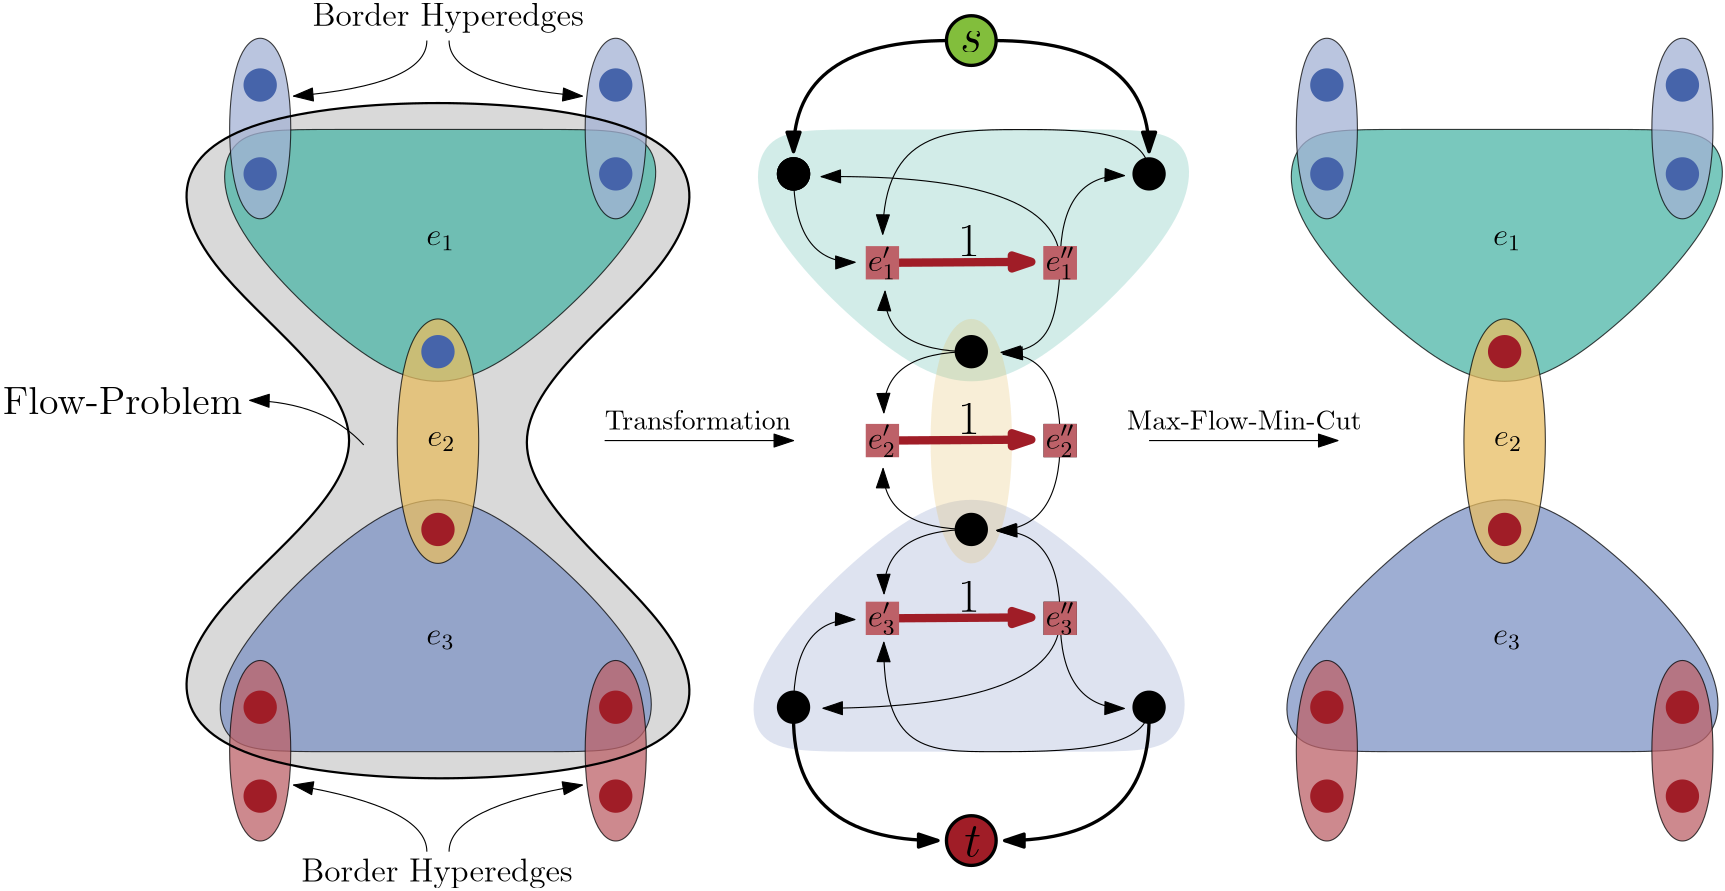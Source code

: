 <?xml version="1.0"?>
<!DOCTYPE ipe SYSTEM "ipe.dtd">
<ipe version="70107" creator="Ipe 7.1.10">
<info created="D:20171009143434" modified="D:20171018074529"/>
<ipestyle name="basic">
<symbol name="arrow/arc(spx)">
<path stroke="sym-stroke" fill="sym-stroke" pen="sym-pen">
0 0 m
-1 0.333 l
-1 -0.333 l
h
</path>
</symbol>
<symbol name="arrow/farc(spx)">
<path stroke="sym-stroke" fill="white" pen="sym-pen">
0 0 m
-1 0.333 l
-1 -0.333 l
h
</path>
</symbol>
<symbol name="arrow/ptarc(spx)">
<path stroke="sym-stroke" fill="sym-stroke" pen="sym-pen">
0 0 m
-1 0.333 l
-0.8 0 l
-1 -0.333 l
h
</path>
</symbol>
<symbol name="arrow/fptarc(spx)">
<path stroke="sym-stroke" fill="white" pen="sym-pen">
0 0 m
-1 0.333 l
-0.8 0 l
-1 -0.333 l
h
</path>
</symbol>
<symbol name="mark/circle(sx)" transformations="translations">
<path fill="sym-stroke">
0.6 0 0 0.6 0 0 e
0.4 0 0 0.4 0 0 e
</path>
</symbol>
<symbol name="mark/disk(sx)" transformations="translations">
<path fill="sym-stroke">
0.6 0 0 0.6 0 0 e
</path>
</symbol>
<symbol name="mark/fdisk(sfx)" transformations="translations">
<group>
<path fill="sym-fill">
0.5 0 0 0.5 0 0 e
</path>
<path fill="sym-stroke" fillrule="eofill">
0.6 0 0 0.6 0 0 e
0.4 0 0 0.4 0 0 e
</path>
</group>
</symbol>
<symbol name="mark/box(sx)" transformations="translations">
<path fill="sym-stroke" fillrule="eofill">
-0.6 -0.6 m
0.6 -0.6 l
0.6 0.6 l
-0.6 0.6 l
h
-0.4 -0.4 m
0.4 -0.4 l
0.4 0.4 l
-0.4 0.4 l
h
</path>
</symbol>
<symbol name="mark/square(sx)" transformations="translations">
<path fill="sym-stroke">
-0.6 -0.6 m
0.6 -0.6 l
0.6 0.6 l
-0.6 0.6 l
h
</path>
</symbol>
<symbol name="mark/fsquare(sfx)" transformations="translations">
<group>
<path fill="sym-fill">
-0.5 -0.5 m
0.5 -0.5 l
0.5 0.5 l
-0.5 0.5 l
h
</path>
<path fill="sym-stroke" fillrule="eofill">
-0.6 -0.6 m
0.6 -0.6 l
0.6 0.6 l
-0.6 0.6 l
h
-0.4 -0.4 m
0.4 -0.4 l
0.4 0.4 l
-0.4 0.4 l
h
</path>
</group>
</symbol>
<symbol name="mark/cross(sx)" transformations="translations">
<group>
<path fill="sym-stroke">
-0.43 -0.57 m
0.57 0.43 l
0.43 0.57 l
-0.57 -0.43 l
h
</path>
<path fill="sym-stroke">
-0.43 0.57 m
0.57 -0.43 l
0.43 -0.57 l
-0.57 0.43 l
h
</path>
</group>
</symbol>
<symbol name="arrow/fnormal(spx)">
<path stroke="sym-stroke" fill="white" pen="sym-pen">
0 0 m
-1 0.333 l
-1 -0.333 l
h
</path>
</symbol>
<symbol name="arrow/pointed(spx)">
<path stroke="sym-stroke" fill="sym-stroke" pen="sym-pen">
0 0 m
-1 0.333 l
-0.8 0 l
-1 -0.333 l
h
</path>
</symbol>
<symbol name="arrow/fpointed(spx)">
<path stroke="sym-stroke" fill="white" pen="sym-pen">
0 0 m
-1 0.333 l
-0.8 0 l
-1 -0.333 l
h
</path>
</symbol>
<symbol name="arrow/linear(spx)">
<path stroke="sym-stroke" pen="sym-pen">
-1 0.333 m
0 0 l
-1 -0.333 l
</path>
</symbol>
<symbol name="arrow/fdouble(spx)">
<path stroke="sym-stroke" fill="white" pen="sym-pen">
0 0 m
-1 0.333 l
-1 -0.333 l
h
-1 0 m
-2 0.333 l
-2 -0.333 l
h
</path>
</symbol>
<symbol name="arrow/double(spx)">
<path stroke="sym-stroke" fill="sym-stroke" pen="sym-pen">
0 0 m
-1 0.333 l
-1 -0.333 l
h
-1 0 m
-2 0.333 l
-2 -0.333 l
h
</path>
</symbol>
<pen name="heavier" value="0.8"/>
<pen name="fat" value="1.2"/>
<pen name="ultrafat" value="2"/>
<symbolsize name="large" value="5"/>
<symbolsize name="small" value="2"/>
<symbolsize name="tiny" value="1.1"/>
<arrowsize name="large" value="10"/>
<arrowsize name="small" value="5"/>
<arrowsize name="tiny" value="3"/>
<color name="red" value="1 0 0"/>
<color name="green" value="0 1 0"/>
<color name="blue" value="0 0 1"/>
<color name="yellow" value="1 1 0"/>
<color name="orange" value="1 0.647 0"/>
<color name="gold" value="1 0.843 0"/>
<color name="purple" value="0.627 0.125 0.941"/>
<color name="gray" value="0.745"/>
<color name="brown" value="0.647 0.165 0.165"/>
<color name="navy" value="0 0 0.502"/>
<color name="pink" value="1 0.753 0.796"/>
<color name="seagreen" value="0.18 0.545 0.341"/>
<color name="turquoise" value="0.251 0.878 0.816"/>
<color name="violet" value="0.933 0.51 0.933"/>
<color name="darkblue" value="0 0 0.545"/>
<color name="darkcyan" value="0 0.545 0.545"/>
<color name="darkgray" value="0.663"/>
<color name="darkgreen" value="0 0.392 0"/>
<color name="darkmagenta" value="0.545 0 0.545"/>
<color name="darkorange" value="1 0.549 0"/>
<color name="darkred" value="0.545 0 0"/>
<color name="lightblue" value="0.678 0.847 0.902"/>
<color name="lightcyan" value="0.878 1 1"/>
<color name="lightgray" value="0.827"/>
<color name="lightgreen" value="0.565 0.933 0.565"/>
<color name="lightyellow" value="1 1 0.878"/>
<dashstyle name="dashed" value="[4] 0"/>
<dashstyle name="dotted" value="[1 3] 0"/>
<dashstyle name="dash dotted" value="[4 2 1 2] 0"/>
<dashstyle name="dash dot dotted" value="[4 2 1 2 1 2] 0"/>
<textsize name="large" value="\large"/>
<textsize name="Large" value="\Large"/>
<textsize name="LARGE" value="\LARGE"/>
<textsize name="huge" value="\huge"/>
<textsize name="Huge" value="\Huge"/>
<textsize name="small" value="\small"/>
<textsize name="footnote" value="\footnotesize"/>
<textsize name="tiny" value="\tiny"/>
<textstyle name="center" begin="\begin{center}" end="\end{center}"/>
<textstyle name="itemize" begin="\begin{itemize}" end="\end{itemize}"/>
<textstyle name="item" begin="\begin{itemize}\item{}" end="\end{itemize}"/>
<gridsize name="4 pts" value="4"/>
<gridsize name="8 pts (~3 mm)" value="8"/>
<gridsize name="16 pts (~6 mm)" value="16"/>
<gridsize name="32 pts (~12 mm)" value="32"/>
<gridsize name="10 pts (~3.5 mm)" value="10"/>
<gridsize name="20 pts (~7 mm)" value="20"/>
<gridsize name="14 pts (~5 mm)" value="14"/>
<gridsize name="28 pts (~10 mm)" value="28"/>
<gridsize name="56 pts (~20 mm)" value="56"/>
<anglesize name="90 deg" value="90"/>
<anglesize name="60 deg" value="60"/>
<anglesize name="45 deg" value="45"/>
<anglesize name="30 deg" value="30"/>
<anglesize name="22.5 deg" value="22.5"/>
<opacity name="10%" value="0.1"/>
<opacity name="30%" value="0.3"/>
<opacity name="50%" value="0.5"/>
<opacity name="75%" value="0.75"/>
<tiling name="falling" angle="-60" step="4" width="1"/>
<tiling name="rising" angle="30" step="4" width="1"/>
</ipestyle>
<ipestyle name="kitcolors">
<color name="KITwhite" value="1"/>
<color name="KITblack" value="0"/>
<color name="KITblack70" value="0.3"/>
<color name="KITblack50" value="0.5"/>
<color name="KITblack30" value="0.7"/>
<color name="KITblack15" value="0.85"/>
<color name="KITgreen" value="0 0.588 0.509"/>
<color name="KITgreen70" value="0.3 0.711 0.656"/>
<color name="KITgreen50" value="0.5 0.794 0.754"/>
<color name="KITgreen30" value="0.7 0.876 0.852"/>
<color name="KITgreen15" value="0.85 0.938 0.926"/>
<color name="KITblue" value="0.274 0.392 0.666"/>
<color name="KITblue70" value="0.492 0.574 0.766"/>
<color name="KITblue50" value="0.637 0.696 0.833"/>
<color name="KITblue30" value="0.782 0.817 0.9"/>
<color name="KITblue15" value="0.891 0.908 0.95"/>
<color name="KITred" value="0.627 0.117 0.156"/>
<color name="KITred70" value="0.739 0.382 0.409"/>
<color name="KITred50" value="0.813 0.558 0.578"/>
<color name="KITred30" value="0.888 0.735 0.747"/>
<color name="KITred15" value="0.944 0.867 0.873"/>
<color name="KITpalegreen" value="0.509 0.745 0.235"/>
<color name="KITpalegreen70" value="0.656 0.821 0.464"/>
<color name="KITpalegreen50" value="0.754 0.872 0.617"/>
<color name="KITpalegreen30" value="0.852 0.923 0.77"/>
<color name="KITpalegreen15" value="0.926 0.961 0.885"/>
<color name="KITyellow" value="0.98 0.901 0.078"/>
<color name="KITyellow70" value="0.986 0.931 0.354"/>
<color name="KITyellow50" value="0.99 0.95 0.539"/>
<color name="KITyellow30" value="0.994 0.97 0.723"/>
<color name="KITyellow15" value="0.997 0.985 0.861"/>
<color name="KITorange" value="0.862 0.627 0.117"/>
<color name="KITorange70" value="0.903 0.739 0.382"/>
<color name="KITorange50" value="0.931 0.813 0.558"/>
<color name="KITorange30" value="0.958 0.888 0.735"/>
<color name="KITorange15" value="0.979 0.944 0.867"/>
<color name="KITbrown" value="0.627 0.509 0.196"/>
<color name="KITbrown70" value="0.739 0.656 0.437"/>
<color name="KITbrown50" value="0.813 0.754 0.598"/>
<color name="KITbrown30" value="0.888 0.852 0.758"/>
<color name="KITbrown15" value="0.944 0.926 0.879"/>
<color name="KITlilac" value="0.627 0 0.47"/>
<color name="KITlilac70" value="0.739 0.3 0.629"/>
<color name="KITlilac50" value="0.813 0.5 0.735"/>
<color name="KITlilac30" value="0.888 0.7 0.841"/>
<color name="KITlilac15" value="0.944 0.85 0.92"/>
<color name="KITcyanblue" value="0.313 0.666 0.901"/>
<color name="KITcyanblue70" value="0.519 0.766 0.931"/>
<color name="KITcyanblue50" value="0.656 0.833 0.95"/>
<color name="KITcyanblue30" value="0.794 0.9 0.97"/>
<color name="KITcyanblue15" value="0.897 0.95 0.985"/>
<color name="KITseablue" value="0.196 0.313 0.549"/>
<color name="KITseablue70" value="0.437 0.519 0.684"/>
<color name="KITseablue50" value="0.598 0.656 0.774"/>
<color name="KITseablue30" value="0.758 0.794 0.864"/>
<color name="KITseablue15" value="0.879 0.897 0.932"/>
</ipestyle>
<ipestyle name="bigpaper">
<layout paper="10000 6000" origin="0 0" frame="10000 6000"/>
<titlestyle pos="10 10" size="LARGE" color="title"  valign="baseline"/>
</ipestyle>
<ipestyle name="transparency">
<opacity name="10%" value="0.1"/>
<opacity name="50%" value="0.5"/>
<opacity name="75%" value="0.75"/>
<opacity name="25%" value="0.25"/>
</ipestyle>
<page>
<layer name="alpha"/>
<view layers="alpha" active="alpha"/>
<path layer="alpha" fill="KITblack15">
928 1632
928 1692
1120 1692
1120 1632
1024 1568
1120 1500
1120 1444
928 1444
928 1504
1024 1568 u
</path>
<path matrix="-1 0 0 -1 2240 3136" fill="KITblue70" opacity="25%">
944 1648
947.2 1680
976 1680
1072 1680
1104 1680
1104 1648
1056 1600
1024 1584
992 1600 u
</path>
<path matrix="1 0 0 1 192 0" fill="KITgreen70" opacity="25%">
944 1648
947.2 1680
976 1680
1072 1680
1104 1680
1104 1648
1056 1600
1024 1584
992 1600 u
</path>
<path matrix="1 0 0 1 192 -0.219839" fill="KITorange70" opacity="25%">
1008 1616
1040 1616
1040 1520
1008 1520 u
</path>
<path matrix="1 0 0 1 -64 -128" stroke="KITred" pen="3" rarrow="normal/normal">
1301.61 1632.34 m
1248 1632 l
</path>
<path matrix="1 0 0 1 -64 0" stroke="KITred" pen="3" rarrow="normal/normal">
1301.61 1568.34 m
1248 1568 l
</path>
<path matrix="1 0 0 1 -64 0" stroke="KITred" pen="3" rarrow="normal/normal">
1301.61 1632.34 m
1248 1632 l
</path>
<path matrix="-1 0 0 -1 2048 3136" stroke="black" fill="KITblue70" opacity="75%">
944 1648
947.2 1680
976 1680
1072 1680
1104 1680
1104 1648
1056 1600
1024 1584
992 1600 u
</path>
<path stroke="black" fill="KITgreen70" opacity="75%">
944 1648
947.2 1680
976 1680
1072 1680
1104 1680
1104 1648
1056 1600
1024 1584
992 1600 u
</path>
<path matrix="1 0 0 1 0 -0.219839" stroke="black" fill="KITorange70" opacity="75%">
1008 1616
1040 1616
1040 1520
1008 1520 u
</path>
<use name="mark/disk(sx)" pos="1024 1600" size="10" stroke="KITblue"/>
<use name="mark/disk(sx)" pos="1024 1536" size="10" stroke="KITred"/>
<text matrix="1 0 0 1 -100.18 54.3272" transformations="translations" pos="1120 1584" stroke="black" type="label" width="10.158" height="5.151" depth="1.79" valign="baseline" size="large">$e_1$</text>
<text matrix="1 0 0 1 -99.8941 -17.9607" transformations="translations" pos="1120 1584" stroke="black" type="label" width="10.158" height="5.151" depth="1.79" valign="baseline" size="large">$e_2$</text>
<text matrix="1 0 0 1 -100.18 -89.4256" transformations="translations" pos="1120 1584" stroke="black" type="label" width="10.158" height="5.151" depth="1.79" valign="baseline" size="large">$e_3$</text>
<use matrix="1 0 0 1 192 0" name="mark/disk(sx)" pos="960 1664" size="10" stroke="black"/>
<use matrix="1 0 0 1 320 0" name="mark/disk(sx)" pos="960 1664" size="10" stroke="black"/>
<use matrix="1 0 0 1 256 -64" name="mark/disk(sx)" pos="960 1664" size="10" stroke="black"/>
<use matrix="1 0 0 1 320 -192" name="mark/disk(sx)" pos="960 1664" size="10" stroke="black"/>
<use matrix="1 0 0 1 192 0" name="mark/disk(sx)" pos="960 1664" size="10" stroke="black"/>
<use matrix="1 0 0 1 192 0" name="mark/disk(sx)" pos="960 1664" size="10" stroke="black"/>
<use matrix="1 0 0 1 256 -128" name="mark/disk(sx)" pos="960 1664" size="10" stroke="black"/>
<use matrix="1 0 0 1 192 -192" name="mark/disk(sx)" pos="960 1664" size="10" stroke="black"/>
<use matrix="1 0 0 1 288 -160" name="mark/square(sx)" pos="960 1664" size="10" stroke="black"/>
<use matrix="1 0 0 1 288 -96" name="mark/square(sx)" pos="960 1664" size="10" stroke="black"/>
<use matrix="1 0 0 1 288 -32" name="mark/square(sx)" pos="960 1664" size="10" stroke="KITred70"/>
<path matrix="1 0 0 1 -64 0" stroke="black" rarrow="normal/normal">
1290.7 1599.73 m
1304.71 1599.73
1311.95 1614.71
1312 1632
1312 1632 c
</path>
<path matrix="1 0 0 1 -64 0" stroke="black" rarrow="normal/normal">
1248.11 1642.26 m
1248.48 1679.79
1296 1680
1344 1680
1344 1664 c
</path>
<path matrix="1 0 0 1 -64 0" stroke="black" rarrow="normal/normal">
1248.24 1557.96 m
1248 1536
1280 1536 c
</path>
<path matrix="1 0 0 1 -64 0" stroke="black" rarrow="normal/normal">
1248.52 1577.97 m
1248 1600
1280 1600 c
</path>
<path matrix="1 0 0 1 -64 0" stroke="black" rarrow="normal/normal">
1289.11 1535.67 m
1312 1536
1312 1568 c
</path>
<path matrix="1 0 0 1 -64 0" stroke="black" rarrow="normal/normal">
1291.39 1599.12 m
1312 1600
1312 1568 c
</path>
<path matrix="1 0 0 1 -64 0" stroke="black" rarrow="normal/normal">
1238.18 1632.18 m
1216 1632
1216 1664 c
</path>
<path matrix="1 0 0 1 -64 0" stroke="black" rarrow="normal/normal">
1248.95 1621.78 m
1248 1600
1280 1600 c
</path>
<path matrix="1 0 0 1 -64 0" stroke="black" rarrow="normal/normal">
1225.92 1663.02 m
1312 1664
1312 1632 c
</path>
<path matrix="1 0 0 1 -64 0" stroke="black" rarrow="normal/normal">
1335.15 1663.39 m
1312 1664
1312 1632 c
</path>
<path matrix="1 0 0 1 -64 0" stroke="black" rarrow="normal/normal">
1248.58 1512.83 m
1248 1536
1280 1536 c
</path>
<path matrix="1 0 0 1 -64 0" stroke="black" rarrow="normal/normal">
1238.11 1503.57 m
1216 1504
1216 1472 c
</path>
<path matrix="1 0 0 1 -64 0" stroke="black" rarrow="normal/normal">
1226.59 1471.62 m
1312 1472
1312 1504 c
</path>
<path matrix="1 0 0 1 -64 0" stroke="black" rarrow="normal/normal">
1248.51 1495.4 m
1248 1456
1280 1456
1344 1456
1344 1472 c
</path>
<path matrix="1 0 0 1 -64 0" stroke="black" rarrow="normal/normal">
1289.42 1535.42 m
1312 1536
1312 1504 c
</path>
<path matrix="1 0 0 1 -64 0" stroke="black" rarrow="normal/normal">
1335.1 1471.55 m
1312 1472
1312 1504 c
</path>
<use matrix="1 0 0 1 224 -96" name="mark/square(sx)" pos="960 1664" size="10" stroke="KITred70"/>
<use matrix="1 0 0 1 224 -32" name="mark/square(sx)" pos="960 1664" size="10" stroke="KITred70"/>
<use matrix="1 0 0 1 224 -160" name="mark/square(sx)" pos="960 1664" size="10" stroke="KITred70"/>
<use matrix="1 0 0 1 288 -32" name="mark/square(sx)" pos="960 1664" size="10" stroke="KITred70"/>
<use matrix="1 0 0 1 288 -96" name="mark/square(sx)" pos="960 1664" size="10" stroke="KITred70"/>
<use matrix="1 0 0 1 288 -160" name="mark/square(sx)" pos="960 1664" size="10" stroke="KITred70"/>
<text matrix="1 0 0 1 75.0902 -141.666" transformations="translations" pos="1136 1712" stroke="KITblack" type="label" width="7.895" height="11.097" depth="0" valign="baseline" size="LARGE">$1$</text>
<text matrix="1 0 0 1 58.681 45.039" transformations="translations" pos="1120 1584" stroke="black" type="label" width="10.158" height="8.772" depth="2.95" valign="baseline" size="large">$e_1&apos;$</text>
<text matrix="1 0 0 1 58.681 -18.961" transformations="translations" pos="1120 1584" stroke="black" type="label" width="10.158" height="8.772" depth="2.95" valign="baseline" size="large">$e_2&apos;$</text>
<text matrix="1 0 0 1 58.681 -82.961" transformations="translations" pos="1120 1584" stroke="black" type="label" width="10.158" height="8.772" depth="2.95" valign="baseline" size="large">$e_3&apos;$</text>
<text matrix="1 0 0 1 122.681 -82.961" transformations="translations" pos="1120 1584" stroke="black" type="label" width="10.517" height="8.772" depth="2.95" valign="baseline" size="large">$e_3&apos;&apos;$</text>
<text matrix="1 0 0 1 122.681 -18.961" transformations="translations" pos="1120 1584" stroke="black" type="label" width="10.517" height="8.772" depth="2.95" valign="baseline" size="large">$e_2&apos;&apos;$</text>
<text matrix="1 0 0 1 122.681 45.039" transformations="translations" pos="1120 1584" stroke="black" type="label" width="10.517" height="8.772" depth="2.95" valign="baseline" size="large">$e_1&apos;&apos;$</text>
<path stroke="black" pen="fat" arrow="normal/normal">
1152 1468 m
1152 1424
1204 1424 c
</path>
<path stroke="black" pen="fat" arrow="normal/normal">
1280 1468 m
1280 1424
1228 1424 c
</path>
<path stroke="KITblack" fill="KITred" pen="fat">
8.94427 0 0 8.94427 1216 1424 e
</path>
<path stroke="black" pen="fat" arrow="normal/normal">
1208 1712 m
1152 1712
1152 1672 c
</path>
<path stroke="black" pen="fat" arrow="normal/normal">
1224 1712 m
1280 1712
1280 1672 c
</path>
<path matrix="1 0 0 1 0 288" stroke="KITblack" fill="KITpalegreen" pen="fat">
8.94427 0 0 8.94427 1216 1424 e
</path>
<text matrix="1 0 0 1 0 -8" transformations="translations" pos="1212 1716" stroke="KITblack" type="label" width="7.94" height="7.412" depth="0" valign="baseline" size="LARGE">$s$</text>
<text matrix="1 0 0 1 1.47107 -297.594" transformations="translations" pos="1212 1716" stroke="KITblack" type="label" width="6.087" height="10.589" depth="0" valign="baseline" size="LARGE">$t$</text>
<path matrix="0.75 0 0 0.738506 192 298.355" stroke="black" fill="KITred70" opacity="75%">
1008 1616
1040 1616
1040 1520
1008 1520 u
</path>
<use name="mark/disk(sx)" pos="960 1472" size="10" stroke="KITred"/>
<use matrix="1 0 0 1 0 -32" name="mark/disk(sx)" pos="960 1472" size="10" stroke="KITred"/>
<path matrix="0.75 0 0 0.738506 320 298.355" stroke="black" fill="KITred70" opacity="75%">
1008 1616
1040 1616
1040 1520
1008 1520 u
</path>
<use matrix="1 0 0 1 0 -32" name="mark/disk(sx)" pos="1088 1472" size="10" stroke="KITred"/>
<use name="mark/disk(sx)" pos="1088 1472" size="10" stroke="KITred"/>
<path matrix="0.75 0 0 0.738506 192 522.355" stroke="black" fill="KITblue50" opacity="75%">
1008 1616
1040 1616
1040 1520
1008 1520 u
</path>
<use name="mark/disk(sx)" pos="960 1664" size="10" stroke="KITblue"/>
<use matrix="1 0 0 1 0 32" name="mark/disk(sx)" pos="960 1664" size="10" stroke="KITblue"/>
<path matrix="0.75 0 0 0.738506 320 522.355" stroke="black" fill="KITblue50" opacity="75%">
1008 1616
1040 1616
1040 1520
1008 1520 u
</path>
<use name="mark/disk(sx)" pos="1088 1664" size="10" stroke="KITblue"/>
<use matrix="1 0 0 1 0 32" name="mark/disk(sx)" pos="1088 1664" size="10" stroke="KITblue"/>
<path stroke="KITblack" pen="heavier">
928 1632
928 1692
1120 1692
1120 1632
1024 1568
1120 1500
1120 1444
928 1444
928 1504
1024 1568 u
</path>
<path stroke="KITblack" arrow="normal/normal">
997.277 1566.42 m
983.167 1581.89
956.223 1582.47 c
</path>
<text matrix="1 0 0 1 -41.7425 -2.74231" transformations="translations" pos="909.074 1580.31" stroke="KITblack" type="label" width="86.229" height="9.963" depth="0" valign="baseline" size="Large">Flow-Problem</text>
<text matrix="1 0 0 1 -47.3373 -42.6036" transformations="translations" pos="1022.13 1451.9" stroke="KITblack" type="label" width="97.771" height="8.307" depth="2.32" valign="baseline" size="large">Border Hyperedges</text>
<text matrix="1 0 0 1 -43.3373 265.396" transformations="translations" pos="1022.13 1451.9" stroke="KITblack" type="label" width="97.771" height="8.307" depth="2.32" valign="baseline" size="large">Border Hyperedges</text>
<path stroke="black" arrow="normal/normal">
1028 1712 m
1028 1696
1076 1692 c
</path>
<path stroke="black" arrow="normal/normal">
1020 1712 m
1020 1696
972 1692 c
</path>
<path stroke="black" arrow="normal/normal">
1028 1420 m
1028 1436
1076 1444 c
</path>
<path stroke="black" arrow="normal/normal">
1020 1420 m
1020 1436
972 1444 c
</path>
<path matrix="-1 0 0 -1 2432 3136" stroke="black" fill="KITblue70" opacity="75%">
944 1648
947.2 1680
976 1680
1072 1680
1104 1680
1104 1648
1056 1600
1024 1584
992 1600 u
</path>
<path matrix="1 0 0 1 384 0" stroke="black" fill="KITgreen70" opacity="75%">
944 1648
947.2 1680
976 1680
1072 1680
1104 1680
1104 1648
1056 1600
1024 1584
992 1600 u
</path>
<path matrix="1 0 0 1 384 -0.219839" stroke="black" fill="KITorange70" opacity="75%">
1008 1616
1040 1616
1040 1520
1008 1520 u
</path>
<use matrix="1 0 0 1 384 0" name="mark/disk(sx)" pos="1024 1600" size="10" stroke="KITred"/>
<use matrix="1 0 0 1 384 0" name="mark/disk(sx)" pos="1024 1536" size="10" stroke="KITred"/>
<text matrix="1 0 0 1 283.82 54.3272" transformations="translations" pos="1120 1584" stroke="black" type="label" width="10.158" height="5.151" depth="1.79" valign="baseline" size="large">$e_1$</text>
<text matrix="1 0 0 1 284.106 -17.9607" transformations="translations" pos="1120 1584" stroke="black" type="label" width="10.158" height="5.151" depth="1.79" valign="baseline" size="large">$e_2$</text>
<text matrix="1 0 0 1 283.82 -89.4256" transformations="translations" pos="1120 1584" stroke="black" type="label" width="10.158" height="5.151" depth="1.79" valign="baseline" size="large">$e_3$</text>
<path matrix="0.75 0 0 0.738506 576 298.355" stroke="black" fill="KITred70" opacity="75%">
1008 1616
1040 1616
1040 1520
1008 1520 u
</path>
<use matrix="1 0 0 1 384 0" name="mark/disk(sx)" pos="960 1472" size="10" stroke="KITred"/>
<use matrix="1 0 0 1 384 -32" name="mark/disk(sx)" pos="960 1472" size="10" stroke="KITred"/>
<path matrix="0.75 0 0 0.738506 704 298.355" stroke="black" fill="KITred70" opacity="75%">
1008 1616
1040 1616
1040 1520
1008 1520 u
</path>
<use matrix="1 0 0 1 384 -32" name="mark/disk(sx)" pos="1088 1472" size="10" stroke="KITred"/>
<use matrix="1 0 0 1 384 0" name="mark/disk(sx)" pos="1088 1472" size="10" stroke="KITred"/>
<path matrix="0.75 0 0 0.738506 576 522.355" stroke="black" fill="KITblue50" opacity="75%">
1008 1616
1040 1616
1040 1520
1008 1520 u
</path>
<use matrix="1 0 0 1 384 0" name="mark/disk(sx)" pos="960 1664" size="10" stroke="KITblue"/>
<use matrix="1 0 0 1 384 32" name="mark/disk(sx)" pos="960 1664" size="10" stroke="KITblue"/>
<path matrix="0.75 0 0 0.738506 704 522.355" stroke="black" fill="KITblue50" opacity="75%">
1008 1616
1040 1616
1040 1520
1008 1520 u
</path>
<use matrix="1 0 0 1 384 0" name="mark/disk(sx)" pos="1088 1664" size="10" stroke="KITblue"/>
<use matrix="1 0 0 1 384 32" name="mark/disk(sx)" pos="1088 1664" size="10" stroke="KITblue"/>
<text matrix="1 0 0 1 75.0902 -205.666" transformations="translations" pos="1136 1712" stroke="KITblack" type="label" width="7.895" height="11.097" depth="0" valign="baseline" size="LARGE">$1$</text>
<text matrix="1 0 0 1 75.0902 -77.666" transformations="translations" pos="1136 1712" stroke="KITblack" type="label" width="7.895" height="11.097" depth="0" valign="baseline" size="LARGE">$1$</text>
<path stroke="KITblack" rarrow="normal/normal">
1152 1568 m
1084 1568 l
</path>
<text matrix="1 0 0 1 -16 -12" transformations="translations" pos="1100 1584" stroke="KITblack" type="label" width="67.082" height="6.918" depth="0" valign="baseline">Transformation</text>
<path matrix="1 0 0 1 196 0" stroke="KITblack" rarrow="normal/normal">
1152 1568 m
1084 1568 l
</path>
<text matrix="1 0 0 1 172 -12" transformations="translations" pos="1100 1584" stroke="KITblack" type="label" width="84.544" height="6.918" depth="0" valign="baseline">Max-Flow-Min-Cut</text>
</page>
</ipe>
